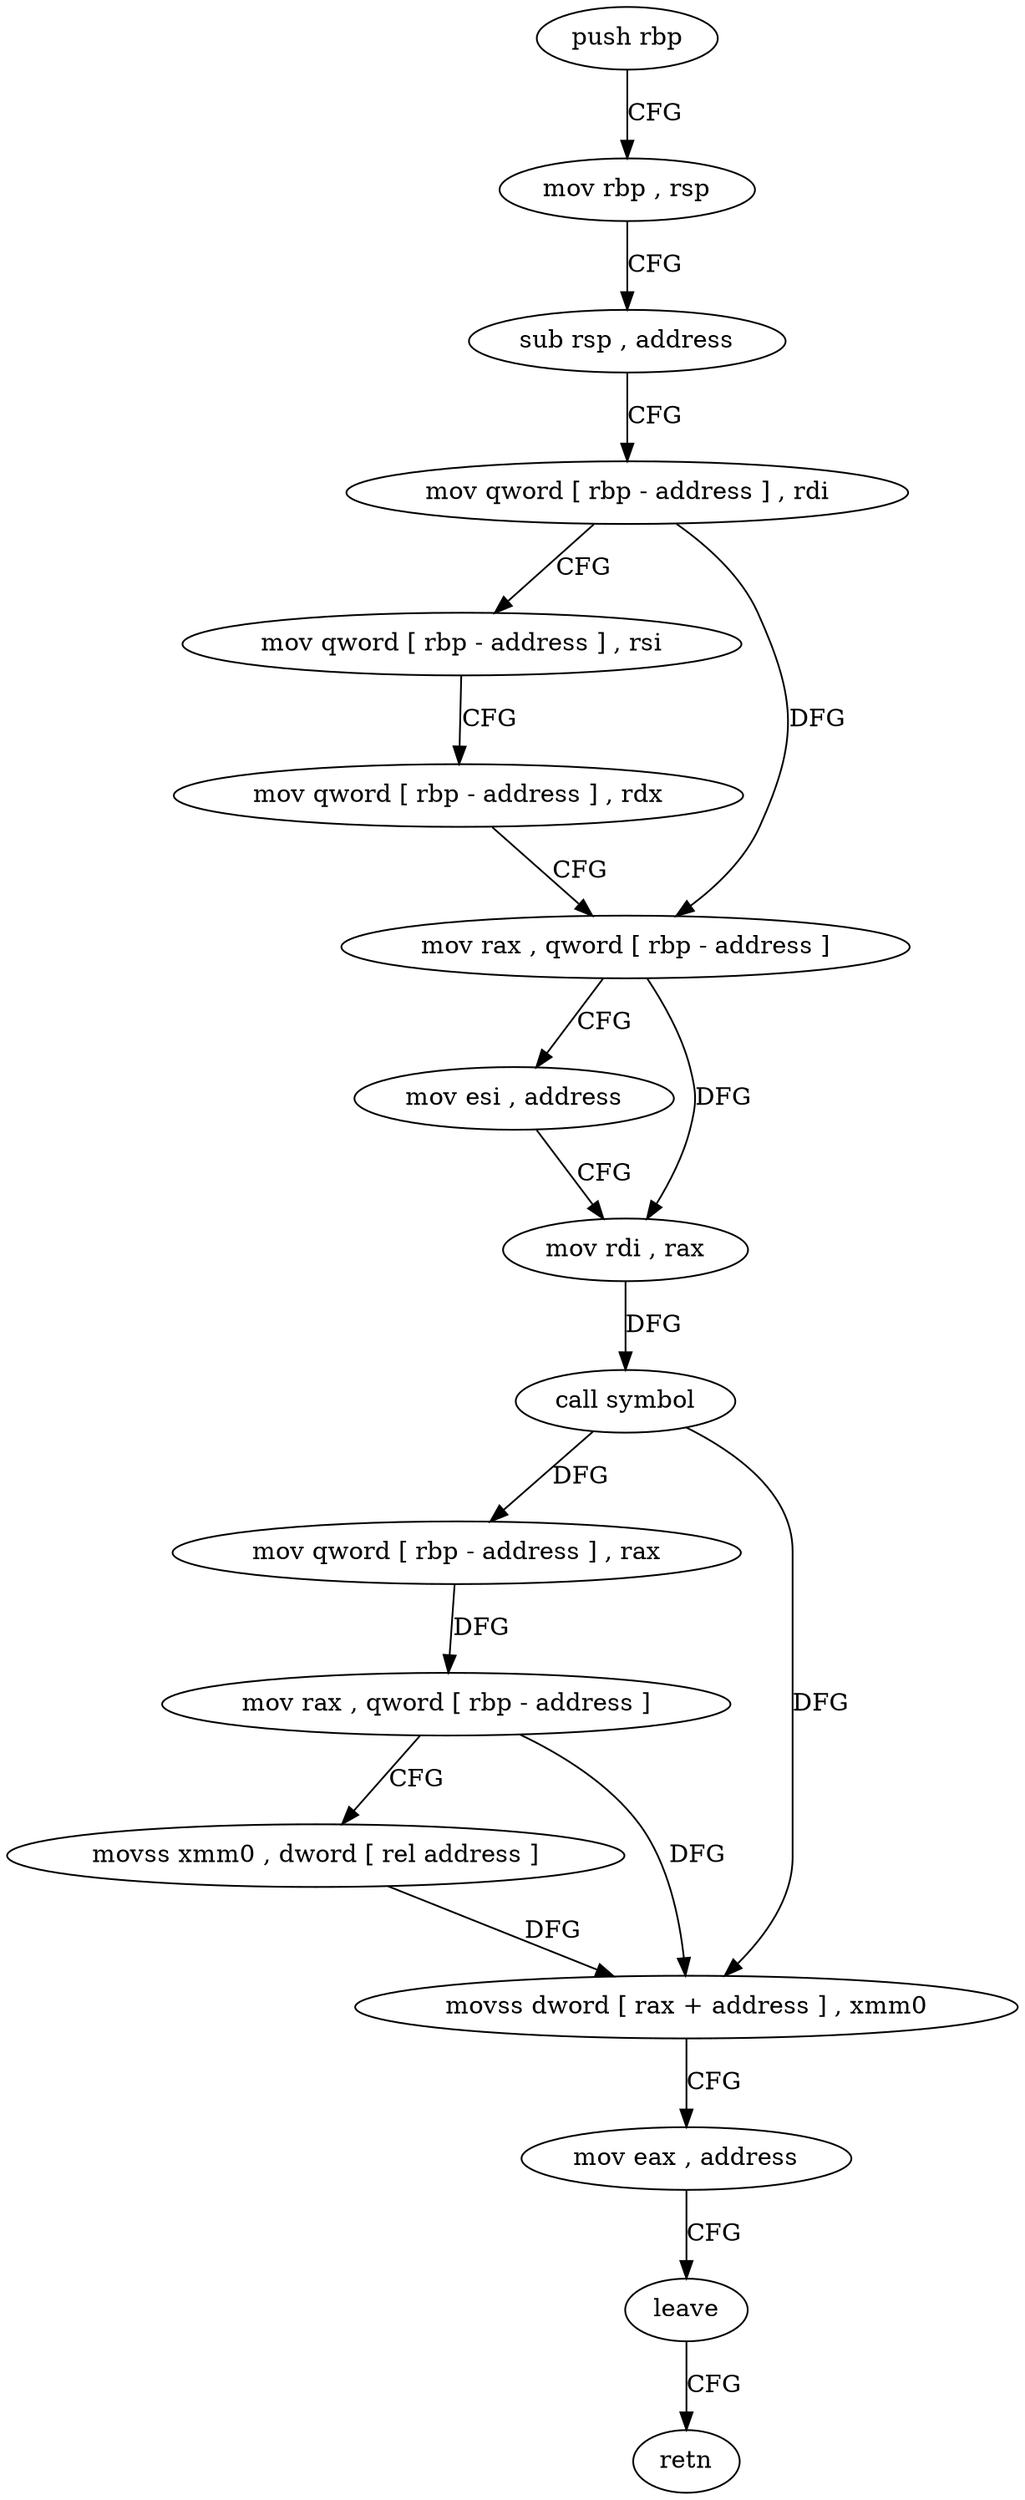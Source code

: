 digraph "func" {
"4264268" [label = "push rbp" ]
"4264269" [label = "mov rbp , rsp" ]
"4264272" [label = "sub rsp , address" ]
"4264276" [label = "mov qword [ rbp - address ] , rdi" ]
"4264280" [label = "mov qword [ rbp - address ] , rsi" ]
"4264284" [label = "mov qword [ rbp - address ] , rdx" ]
"4264288" [label = "mov rax , qword [ rbp - address ]" ]
"4264292" [label = "mov esi , address" ]
"4264297" [label = "mov rdi , rax" ]
"4264300" [label = "call symbol" ]
"4264305" [label = "mov qword [ rbp - address ] , rax" ]
"4264309" [label = "mov rax , qword [ rbp - address ]" ]
"4264313" [label = "movss xmm0 , dword [ rel address ]" ]
"4264321" [label = "movss dword [ rax + address ] , xmm0" ]
"4264326" [label = "mov eax , address" ]
"4264331" [label = "leave" ]
"4264332" [label = "retn" ]
"4264268" -> "4264269" [ label = "CFG" ]
"4264269" -> "4264272" [ label = "CFG" ]
"4264272" -> "4264276" [ label = "CFG" ]
"4264276" -> "4264280" [ label = "CFG" ]
"4264276" -> "4264288" [ label = "DFG" ]
"4264280" -> "4264284" [ label = "CFG" ]
"4264284" -> "4264288" [ label = "CFG" ]
"4264288" -> "4264292" [ label = "CFG" ]
"4264288" -> "4264297" [ label = "DFG" ]
"4264292" -> "4264297" [ label = "CFG" ]
"4264297" -> "4264300" [ label = "DFG" ]
"4264300" -> "4264305" [ label = "DFG" ]
"4264300" -> "4264321" [ label = "DFG" ]
"4264305" -> "4264309" [ label = "DFG" ]
"4264309" -> "4264313" [ label = "CFG" ]
"4264309" -> "4264321" [ label = "DFG" ]
"4264313" -> "4264321" [ label = "DFG" ]
"4264321" -> "4264326" [ label = "CFG" ]
"4264326" -> "4264331" [ label = "CFG" ]
"4264331" -> "4264332" [ label = "CFG" ]
}
